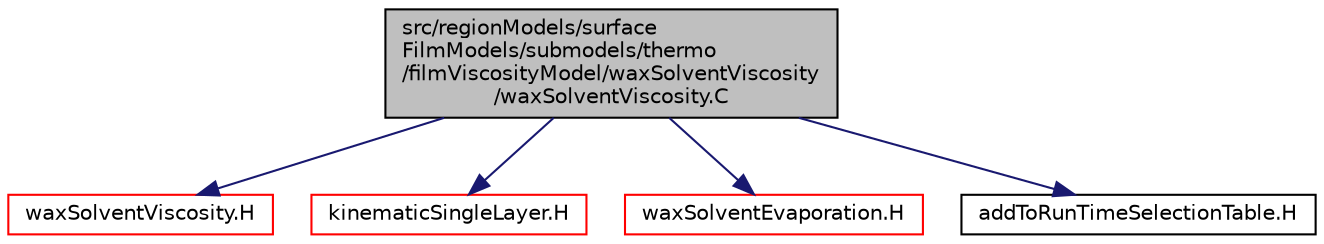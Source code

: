 digraph "src/regionModels/surfaceFilmModels/submodels/thermo/filmViscosityModel/waxSolventViscosity/waxSolventViscosity.C"
{
  bgcolor="transparent";
  edge [fontname="Helvetica",fontsize="10",labelfontname="Helvetica",labelfontsize="10"];
  node [fontname="Helvetica",fontsize="10",shape=record];
  Node1 [label="src/regionModels/surface\lFilmModels/submodels/thermo\l/filmViscosityModel/waxSolventViscosity\l/waxSolventViscosity.C",height=0.2,width=0.4,color="black", fillcolor="grey75", style="filled" fontcolor="black"];
  Node1 -> Node2 [color="midnightblue",fontsize="10",style="solid",fontname="Helvetica"];
  Node2 [label="waxSolventViscosity.H",height=0.2,width=0.4,color="red",URL="$waxSolventViscosity_8H.html"];
  Node1 -> Node3 [color="midnightblue",fontsize="10",style="solid",fontname="Helvetica"];
  Node3 [label="kinematicSingleLayer.H",height=0.2,width=0.4,color="red",URL="$kinematicSingleLayer_8H.html"];
  Node1 -> Node4 [color="midnightblue",fontsize="10",style="solid",fontname="Helvetica"];
  Node4 [label="waxSolventEvaporation.H",height=0.2,width=0.4,color="red",URL="$waxSolventEvaporation_8H.html"];
  Node1 -> Node5 [color="midnightblue",fontsize="10",style="solid",fontname="Helvetica"];
  Node5 [label="addToRunTimeSelectionTable.H",height=0.2,width=0.4,color="black",URL="$addToRunTimeSelectionTable_8H.html",tooltip="Macros for easy insertion into run-time selection tables. "];
}
